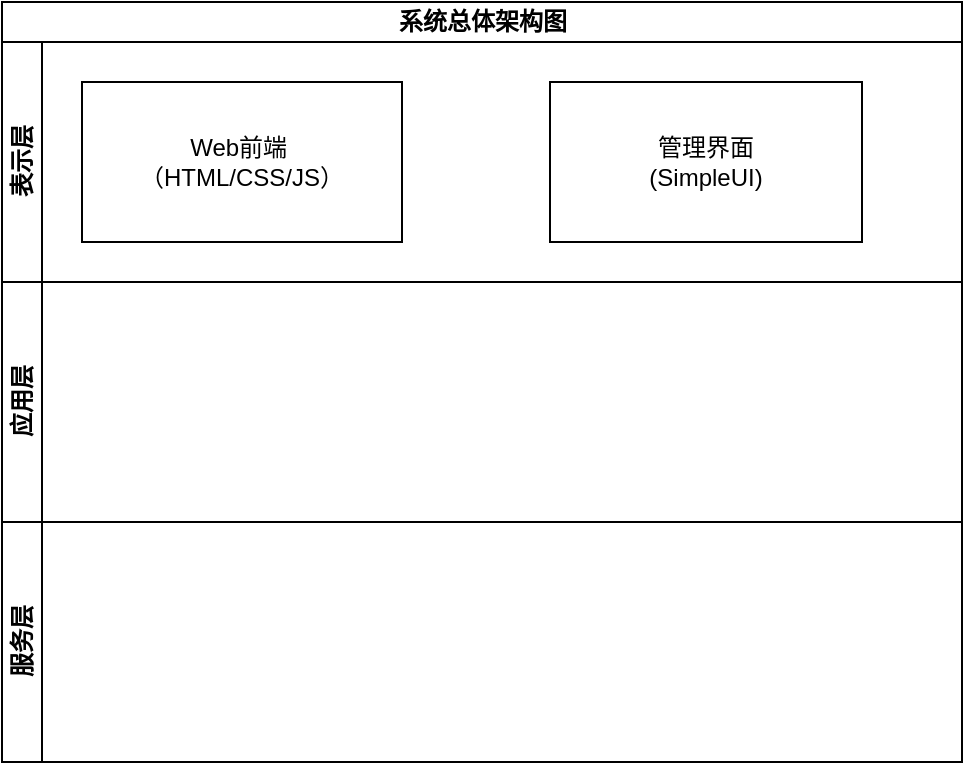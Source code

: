 <mxfile version="26.2.14">
  <diagram id="prtHgNgQTEPvFCAcTncT" name="Page-1">
    <mxGraphModel dx="741" dy="1697" grid="1" gridSize="10" guides="1" tooltips="1" connect="1" arrows="1" fold="1" page="1" pageScale="1" pageWidth="827" pageHeight="1169" math="0" shadow="0">
      <root>
        <mxCell id="0" />
        <mxCell id="1" parent="0" />
        <mxCell id="pPMCe3-cTSx6Zwr6l8Ok-11" value="系统总体架构图" style="swimlane;childLayout=stackLayout;resizeParent=1;resizeParentMax=0;horizontal=1;startSize=20;horizontalStack=0;html=1;" vertex="1" parent="1">
          <mxGeometry x="140" y="-200" width="480" height="380" as="geometry" />
        </mxCell>
        <mxCell id="pPMCe3-cTSx6Zwr6l8Ok-12" value="表示层" style="swimlane;startSize=20;horizontal=0;html=1;" vertex="1" parent="pPMCe3-cTSx6Zwr6l8Ok-11">
          <mxGeometry y="20" width="480" height="120" as="geometry" />
        </mxCell>
        <mxCell id="pPMCe3-cTSx6Zwr6l8Ok-16" value="Web前端&amp;nbsp;&lt;br&gt;（HTML/CSS/JS）" style="rounded=0;whiteSpace=wrap;html=1;" vertex="1" parent="pPMCe3-cTSx6Zwr6l8Ok-12">
          <mxGeometry x="40" y="20" width="160" height="80" as="geometry" />
        </mxCell>
        <mxCell id="pPMCe3-cTSx6Zwr6l8Ok-19" value="管理界面&lt;div&gt;(SimpleUI)&lt;/div&gt;" style="rounded=0;whiteSpace=wrap;html=1;" vertex="1" parent="pPMCe3-cTSx6Zwr6l8Ok-12">
          <mxGeometry x="274" y="20" width="156" height="80" as="geometry" />
        </mxCell>
        <mxCell id="pPMCe3-cTSx6Zwr6l8Ok-13" value="应用层" style="swimlane;startSize=20;horizontal=0;html=1;" vertex="1" parent="pPMCe3-cTSx6Zwr6l8Ok-11">
          <mxGeometry y="140" width="480" height="120" as="geometry" />
        </mxCell>
        <mxCell id="pPMCe3-cTSx6Zwr6l8Ok-14" value="服务层" style="swimlane;startSize=20;horizontal=0;html=1;" vertex="1" parent="pPMCe3-cTSx6Zwr6l8Ok-11">
          <mxGeometry y="260" width="480" height="120" as="geometry" />
        </mxCell>
      </root>
    </mxGraphModel>
  </diagram>
</mxfile>
